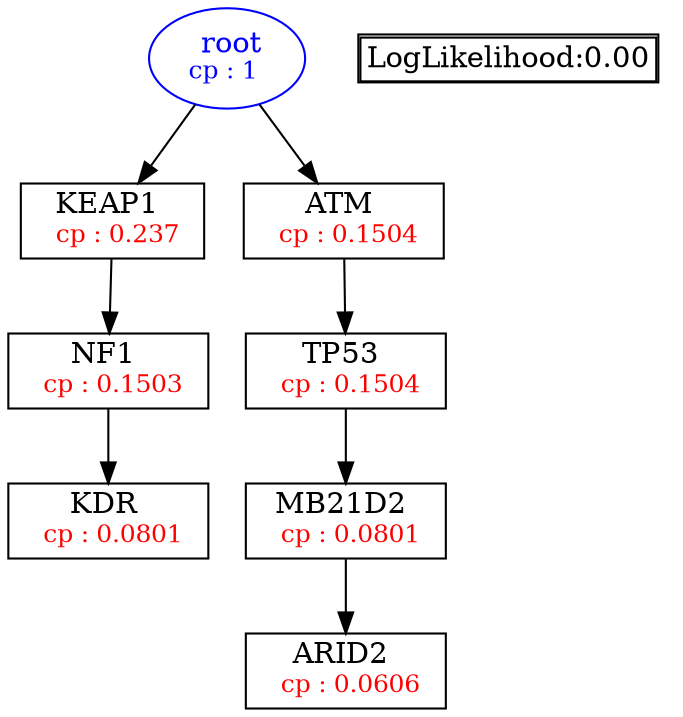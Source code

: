 digraph tree {
    "root" [label=<<font color='Blue'> root</font><br/><font color='Blue' POINT-SIZE='12'>cp : 1 </font>>, shape=oval, color=Blue];
    "S3" [label =<KEAP1 <br/> <font color='Red' POINT-SIZE='12'> cp : 0.237 </font>>, shape=box];
    "S1" [label =<NF1 <br/> <font color='Red' POINT-SIZE='12'> cp : 0.1503 </font>>, shape=box];
    "S5" [label =<KDR <br/> <font color='Red' POINT-SIZE='12'> cp : 0.0801 </font>>, shape=box];
    "S4" [label =<ATM <br/> <font color='Red' POINT-SIZE='12'> cp : 0.1504 </font>>, shape=box];
    "S2" [label =<TP53 <br/> <font color='Red' POINT-SIZE='12'> cp : 0.1504 </font>>, shape=box];
    "S6" [label =<MB21D2 <br/> <font color='Red' POINT-SIZE='12'> cp : 0.0801 </font>>, shape=box];
    "S7" [label =<ARID2 <br/> <font color='Red' POINT-SIZE='12'> cp : 0.0606 </font>>, shape=box];
    "root" -> "S3";
    "root" -> "S4";
    "S3" -> "S1";
    "S1" -> "S5";
    "S4" -> "S2";
    "S2" -> "S6";
    "S6" -> "S7";

    node[shape=plaintext]
    fontsize="10"
    struct1 [label=
    <<TABLE BORDER="1" CELLBORDER="1" CELLSPACING="0" >
    <TR><TD ALIGN="LEFT">LogLikelihood:0.00</TD></TR>
    </TABLE>>];

}
